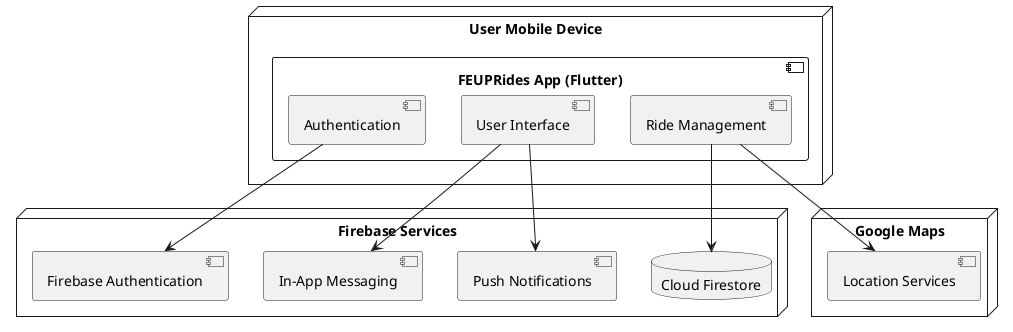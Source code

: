 @startuml

node "User Mobile Device" {
    component "FEUPRides App (Flutter)" {
        [User Interface]
        [Authentication]
        [Ride Management]
    }
}

node "Firebase Services" {
    [Firebase Authentication]
    database "Cloud Firestore"
    [Push Notifications]
    [In-App Messaging]
}

node "Google Maps" {
    [Location Services]
}

[Ride Management] --> [Cloud Firestore]
[Ride Management] --> [Location Services]
[Authentication] --> [Firebase Authentication]
[User Interface] --> [Push Notifications]
[User Interface] --> [In-App Messaging]

@enduml